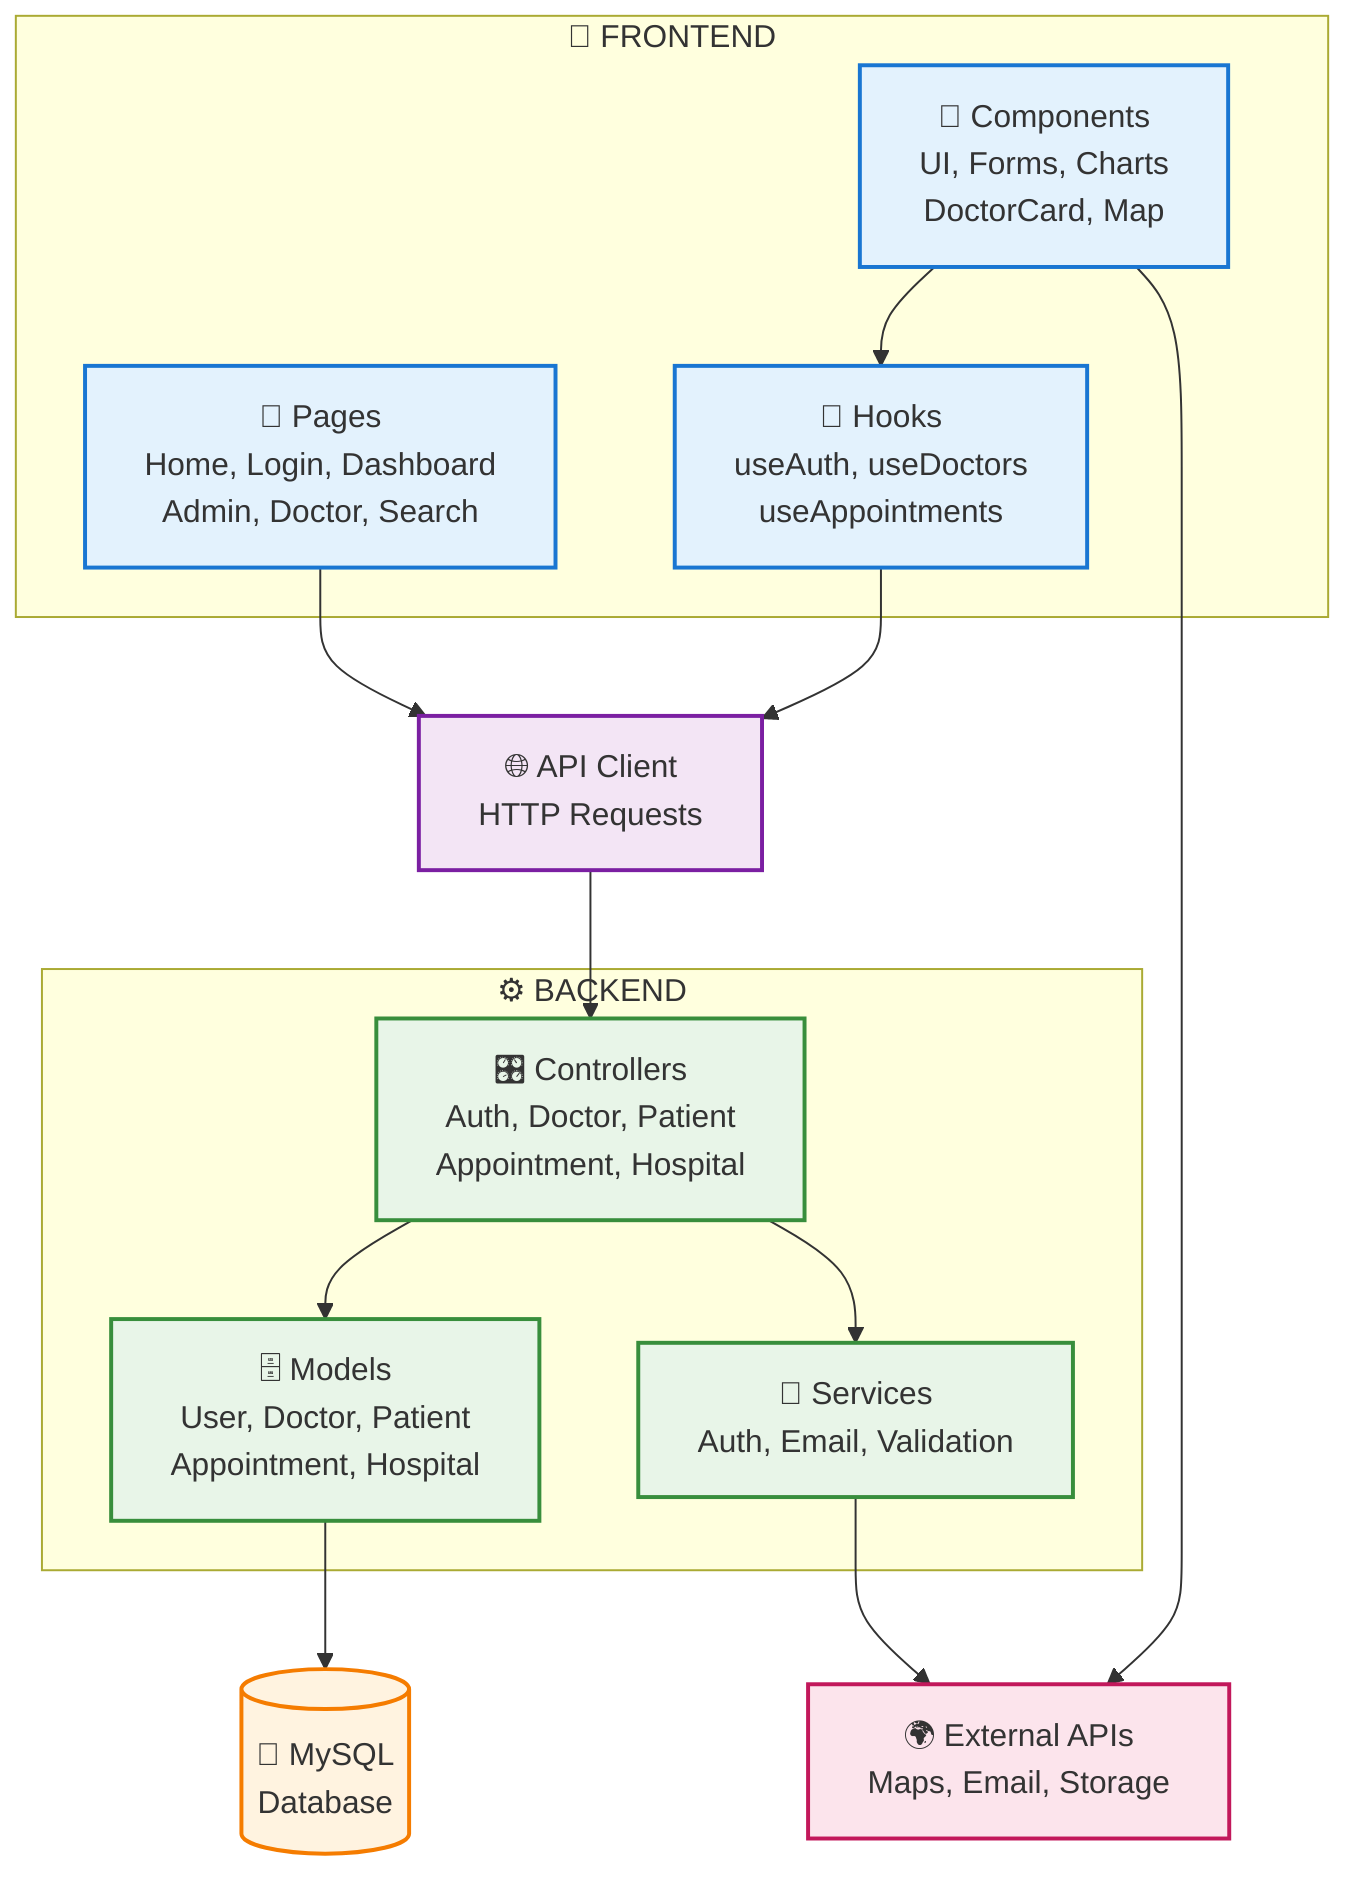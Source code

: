 graph TB
    %% === FRONTEND ===
    subgraph "🎨 FRONTEND"
        PAGES[📱 Pages<br/>Home, Login, Dashboard<br/>Admin, Doctor, Search]
        COMPONENTS[🧩 Components<br/>UI, Forms, Charts<br/>DoctorCard, Map]
        HOOKS[🎣 Hooks<br/>useAuth, useDoctors<br/>useAppointments]
    end
    
    %% === API ===
    API[🌐 API Client<br/>HTTP Requests]
    
    %% === BACKEND ===
    subgraph "⚙️ BACKEND"
        CONTROLLERS[🎛️ Controllers<br/>Auth, Doctor, Patient<br/>Appointment, Hospital]
        MODELS[🗄️ Models<br/>User, Doctor, Patient<br/>Appointment, Hospital]
        SERVICES[🔧 Services<br/>Auth, Email, Validation]
    end
    
    %% === DATABASE ===
    DATABASE[(💾 MySQL<br/>Database)]
    
    %% === EXTERNAL ===
    EXTERNAL[🌍 External APIs<br/>Maps, Email, Storage]
    
    %% === CONNECTIONS ===
    PAGES --> API
    COMPONENTS --> HOOKS
    HOOKS --> API
    API --> CONTROLLERS
    CONTROLLERS --> MODELS
    CONTROLLERS --> SERVICES
    MODELS --> DATABASE
    SERVICES --> EXTERNAL
    COMPONENTS --> EXTERNAL
    
    %% === STYLES ===
    classDef frontend fill:#e3f2fd,stroke:#1976d2,stroke-width:2px
    classDef api fill:#f3e5f5,stroke:#7b1fa2,stroke-width:2px
    classDef backend fill:#e8f5e8,stroke:#388e3c,stroke-width:2px
    classDef database fill:#fff3e0,stroke:#f57c00,stroke-width:2px
    classDef external fill:#fce4ec,stroke:#c2185b,stroke-width:2px
    
    class PAGES,COMPONENTS,HOOKS frontend
    class API api
    class CONTROLLERS,MODELS,SERVICES backend
    class DATABASE database
    class EXTERNAL external